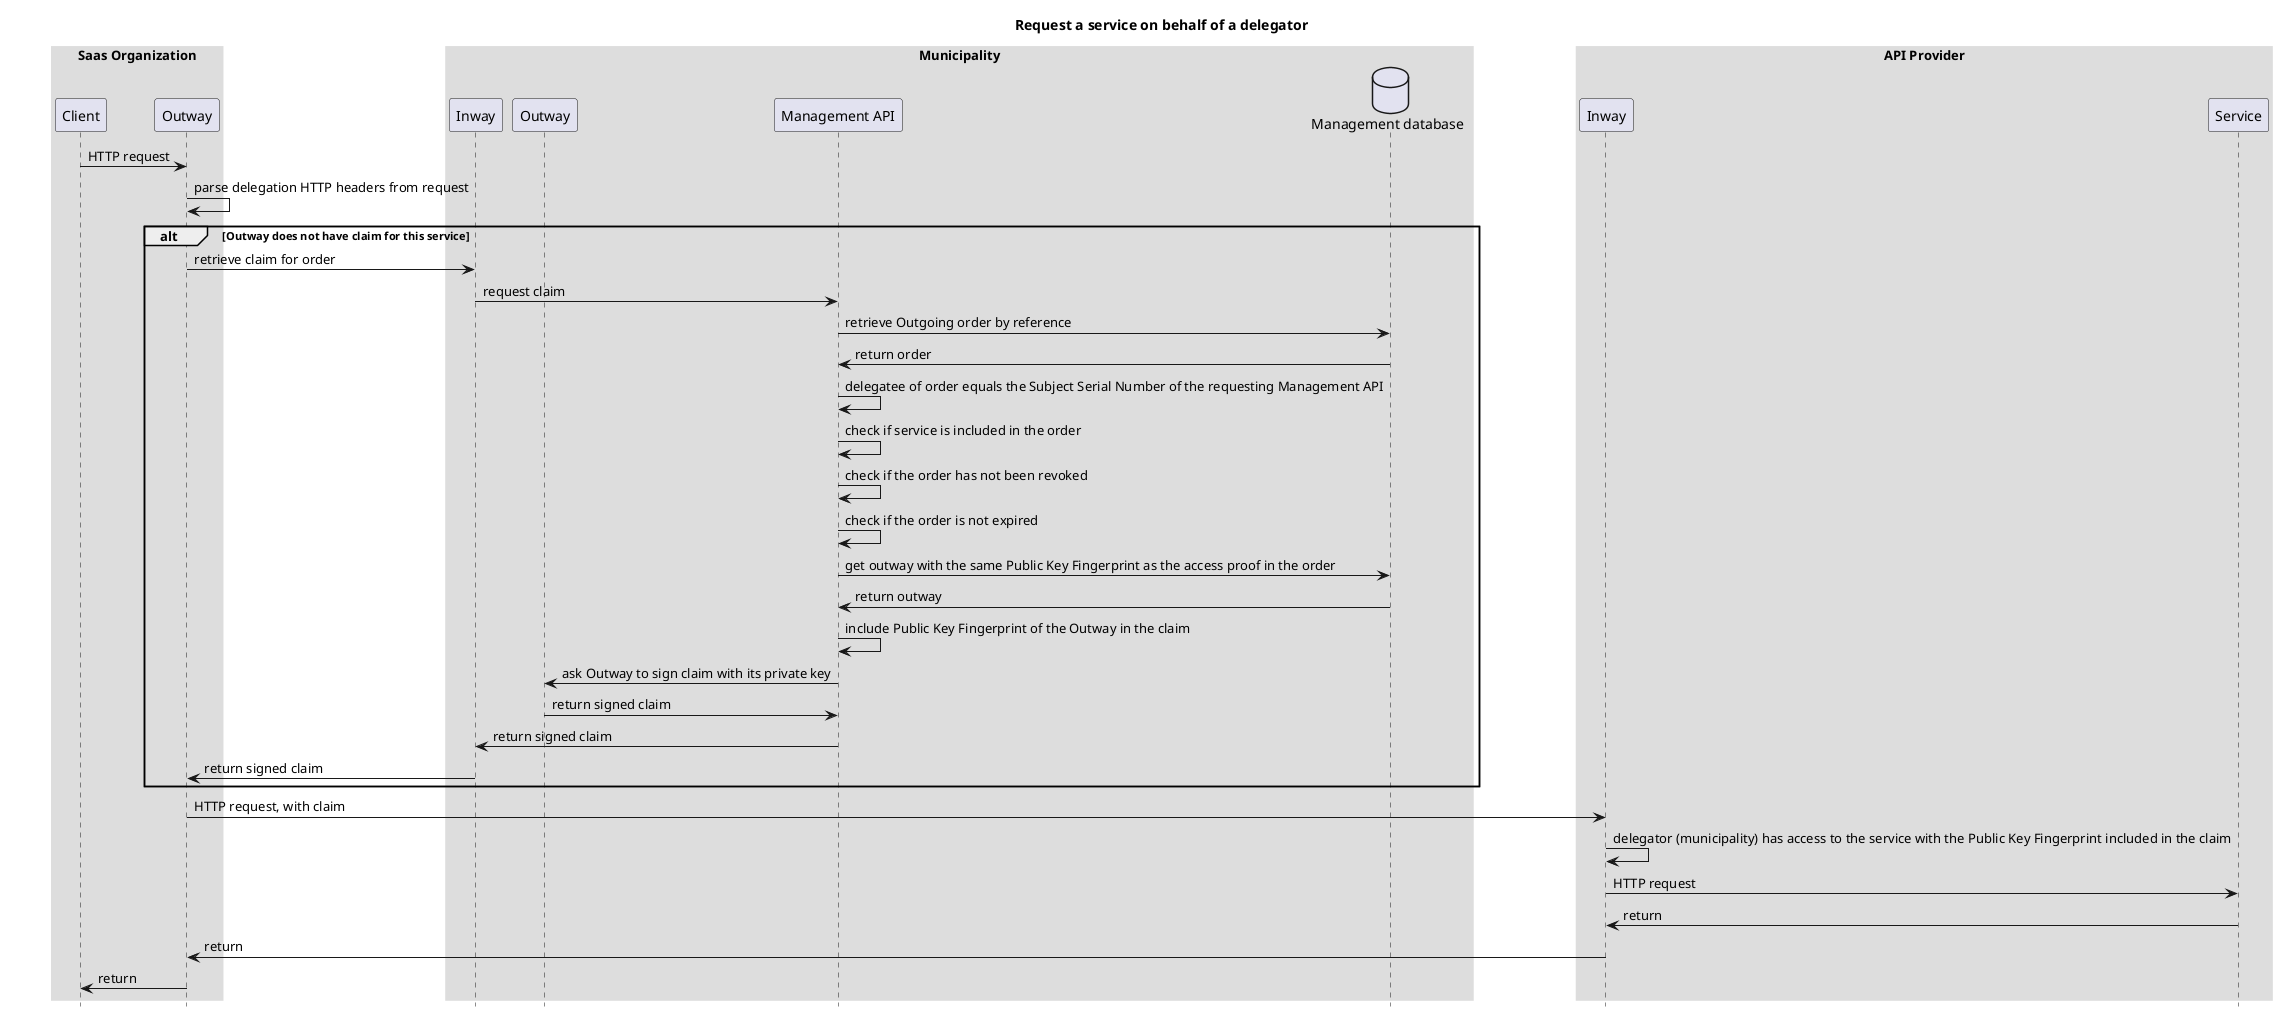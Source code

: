 @startuml
title: Request a service on behalf of a delegator

skinparam sequenceBoxBorderColor #transparent
skinparam boxPadding 50
hide footbox

box "Saas Organization"
participant "Client" as clientSaasOrganization
participant "Outway" as outwaySaasOrganization
end box

box "Municipality"
participant "Inway" as inwayMunicipality
participant "Outway" as outwayMunicipality
participant "Management API" as managementAPIMunicipality
database "Management database" as managementDatabaseMunicipality
end box

box "API Provider"
participant "Inway" as inwayAPIProvider
participant "Service" as serviceAPIProvider
end box

clientSaasOrganization -> outwaySaasOrganization: HTTP request
outwaySaasOrganization -> outwaySaasOrganization: parse delegation HTTP headers from request
alt Outway does not have claim for this service
outwaySaasOrganization -> inwayMunicipality: retrieve claim for order
inwayMunicipality -> managementAPIMunicipality: request claim
managementAPIMunicipality -> managementDatabaseMunicipality: retrieve Outgoing order by reference
managementDatabaseMunicipality -> managementAPIMunicipality: return order
managementAPIMunicipality -> managementAPIMunicipality: delegatee of order equals the Subject Serial Number of the requesting Management API
managementAPIMunicipality -> managementAPIMunicipality: check if service is included in the order
managementAPIMunicipality -> managementAPIMunicipality: check if the order has not been revoked
managementAPIMunicipality -> managementAPIMunicipality: check if the order is not expired
managementAPIMunicipality -> managementDatabaseMunicipality: get outway with the same Public Key Fingerprint as the access proof in the order
managementDatabaseMunicipality-> managementAPIMunicipality: return outway
managementAPIMunicipality -> managementAPIMunicipality: include Public Key Fingerprint of the Outway in the claim
managementAPIMunicipality -> outwayMunicipality: ask Outway to sign claim with its private key
outwayMunicipality -> managementAPIMunicipality: return signed claim
managementAPIMunicipality -> inwayMunicipality: return signed claim
inwayMunicipality -> outwaySaasOrganization: return signed claim
end

outwaySaasOrganization -> inwayAPIProvider: HTTP request, with claim
inwayAPIProvider -> inwayAPIProvider: delegator (municipality) has access to the service with the Public Key Fingerprint included in the claim
inwayAPIProvider -> serviceAPIProvider: HTTP request
serviceAPIProvider -> inwayAPIProvider: return
inwayAPIProvider -> outwaySaasOrganization: return
outwaySaasOrganization -> clientSaasOrganization: return

@enduml
